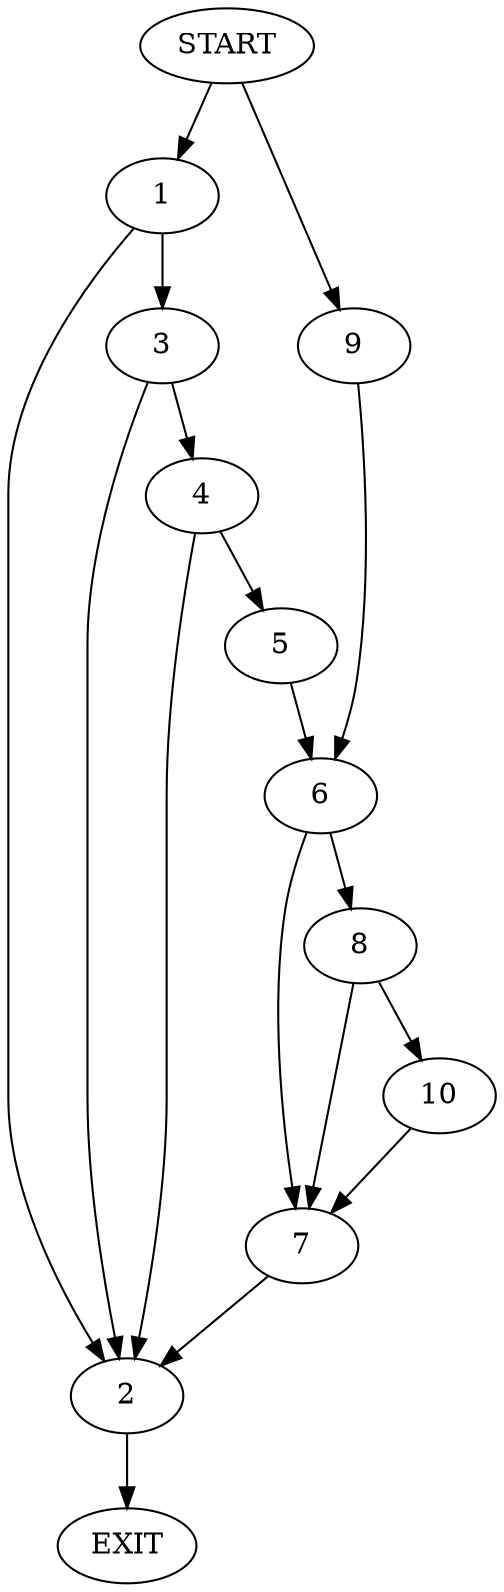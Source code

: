 digraph {
0 [label="START"]
11 [label="EXIT"]
0 -> 1
1 -> 2
1 -> 3
2 -> 11
3 -> 2
3 -> 4
4 -> 2
4 -> 5
5 -> 6
6 -> 7
6 -> 8
0 -> 9
9 -> 6
8 -> 10
8 -> 7
7 -> 2
10 -> 7
}
